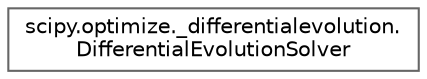 digraph "Graphical Class Hierarchy"
{
 // LATEX_PDF_SIZE
  bgcolor="transparent";
  edge [fontname=Helvetica,fontsize=10,labelfontname=Helvetica,labelfontsize=10];
  node [fontname=Helvetica,fontsize=10,shape=box,height=0.2,width=0.4];
  rankdir="LR";
  Node0 [id="Node000000",label="scipy.optimize._differentialevolution.\lDifferentialEvolutionSolver",height=0.2,width=0.4,color="grey40", fillcolor="white", style="filled",URL="$d0/dd6/classscipy_1_1optimize_1_1__differentialevolution_1_1DifferentialEvolutionSolver.html",tooltip=" "];
}
